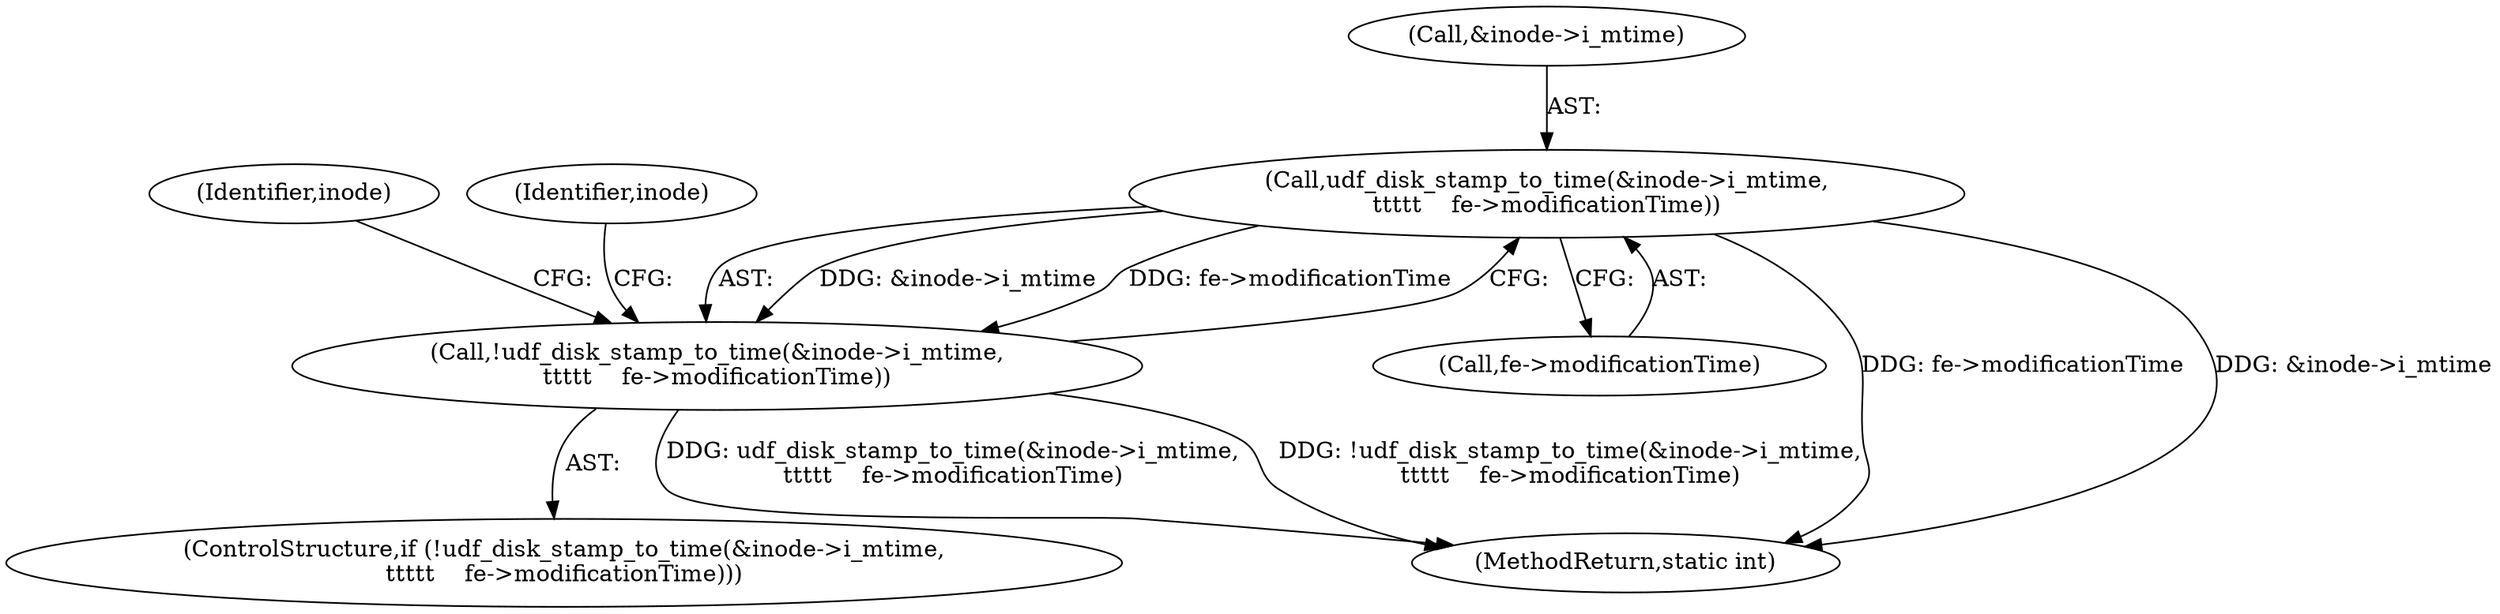 digraph "0_linux_e159332b9af4b04d882dbcfe1bb0117f0a6d4b58@pointer" {
"1000803" [label="(Call,udf_disk_stamp_to_time(&inode->i_mtime,\n\t\t\t\t\t    fe->modificationTime))"];
"1000802" [label="(Call,!udf_disk_stamp_to_time(&inode->i_mtime,\n\t\t\t\t\t    fe->modificationTime))"];
"1000813" [label="(Identifier,inode)"];
"1000804" [label="(Call,&inode->i_mtime)"];
"1000802" [label="(Call,!udf_disk_stamp_to_time(&inode->i_mtime,\n\t\t\t\t\t    fe->modificationTime))"];
"1000803" [label="(Call,udf_disk_stamp_to_time(&inode->i_mtime,\n\t\t\t\t\t    fe->modificationTime))"];
"1000808" [label="(Call,fe->modificationTime)"];
"1000801" [label="(ControlStructure,if (!udf_disk_stamp_to_time(&inode->i_mtime,\n\t\t\t\t\t    fe->modificationTime)))"];
"1001226" [label="(MethodReturn,static int)"];
"1000823" [label="(Identifier,inode)"];
"1000803" -> "1000802"  [label="AST: "];
"1000803" -> "1000808"  [label="CFG: "];
"1000804" -> "1000803"  [label="AST: "];
"1000808" -> "1000803"  [label="AST: "];
"1000802" -> "1000803"  [label="CFG: "];
"1000803" -> "1001226"  [label="DDG: fe->modificationTime"];
"1000803" -> "1001226"  [label="DDG: &inode->i_mtime"];
"1000803" -> "1000802"  [label="DDG: &inode->i_mtime"];
"1000803" -> "1000802"  [label="DDG: fe->modificationTime"];
"1000802" -> "1000801"  [label="AST: "];
"1000813" -> "1000802"  [label="CFG: "];
"1000823" -> "1000802"  [label="CFG: "];
"1000802" -> "1001226"  [label="DDG: udf_disk_stamp_to_time(&inode->i_mtime,\n\t\t\t\t\t    fe->modificationTime)"];
"1000802" -> "1001226"  [label="DDG: !udf_disk_stamp_to_time(&inode->i_mtime,\n\t\t\t\t\t    fe->modificationTime)"];
}
